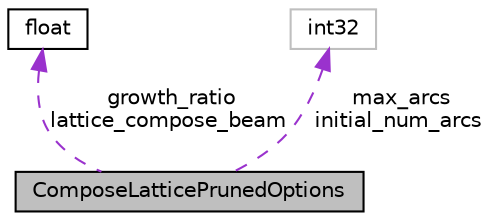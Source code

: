 digraph "ComposeLatticePrunedOptions"
{
  edge [fontname="Helvetica",fontsize="10",labelfontname="Helvetica",labelfontsize="10"];
  node [fontname="Helvetica",fontsize="10",shape=record];
  Node1 [label="ComposeLatticePrunedOptions",height=0.2,width=0.4,color="black", fillcolor="grey75", style="filled", fontcolor="black"];
  Node2 -> Node1 [dir="back",color="darkorchid3",fontsize="10",style="dashed",label=" growth_ratio\nlattice_compose_beam" ,fontname="Helvetica"];
  Node2 [label="float",height=0.2,width=0.4,color="black", fillcolor="white", style="filled",URL="$classfloat.html"];
  Node3 -> Node1 [dir="back",color="darkorchid3",fontsize="10",style="dashed",label=" max_arcs\ninitial_num_arcs" ,fontname="Helvetica"];
  Node3 [label="int32",height=0.2,width=0.4,color="grey75", fillcolor="white", style="filled"];
}
